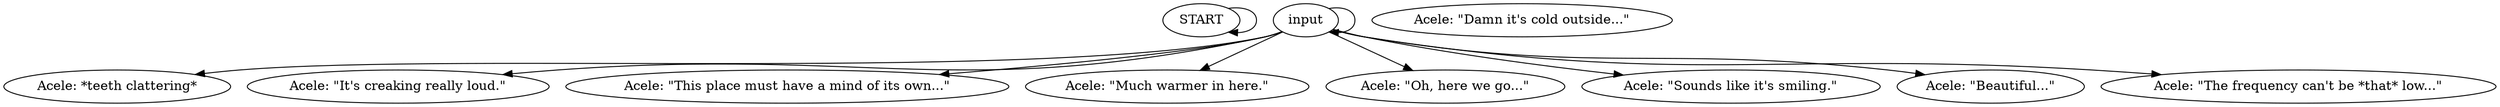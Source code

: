 # ICE / ACELE barks
# Things Acele says, when on ice.
# ==================================================
digraph G {
	  0 [label="START"];
	  1 [label="input"];
	  2 [label="Acele: *teeth clattering*"];
	  3 [label="Acele: \"It's creaking really loud.\""];
	  4 [label="Acele: \"This place must have a mind of its own...\""];
	  5 [label="Acele: \"Damn it's cold outside...\""];
	  6 [label="Acele: \"Much warmer in here.\""];
	  7 [label="Acele: \"Oh, here we go...\""];
	  8 [label="Acele: \"Sounds like it's smiling.\""];
	  9 [label="Acele: \"Beautiful...\""];
	  10 [label="Acele: \"The frequency can't be *that* low...\""];
	  0 -> 0
	  1 -> 1
	  1 -> 2
	  1 -> 3
	  1 -> 4
	  1 -> 6
	  1 -> 7
	  1 -> 8
	  1 -> 9
	  1 -> 10
}


